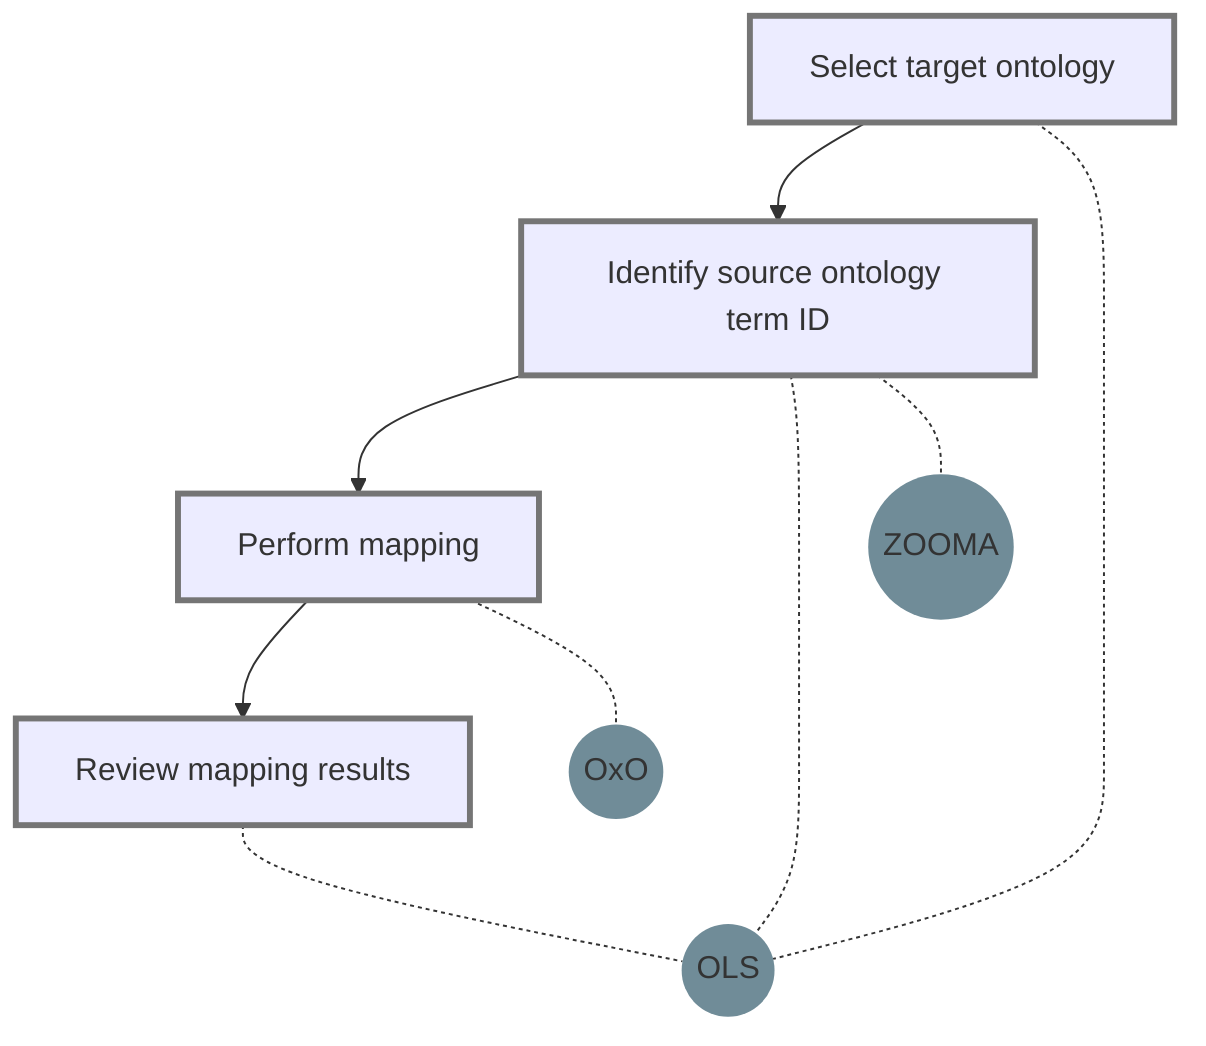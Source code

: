 graph TB
    A[Identify source ontology term ID]
    B[Select target ontology]
    C[Perform mapping]
    D[Review mapping results]

    B-->A
    A-->C
    C-->D

    E((OLS))
    F((ZOOMA))
    G((OxO))

    A-.-E
    A-.-F
    B-.-E
    D-.-E
    C-.-G

    style A stroke:#757575,stroke-width:3px
    style B stroke:#757575,stroke-width:3px
    style C stroke:#757575,stroke-width:3px
    style D stroke:#757575,stroke-width:3px


    style E fill:#708c98 ,stroke-width:0px
    style F fill:#708c98 ,stroke-width:0px
    style G fill:#708c98 ,stroke-width:0px